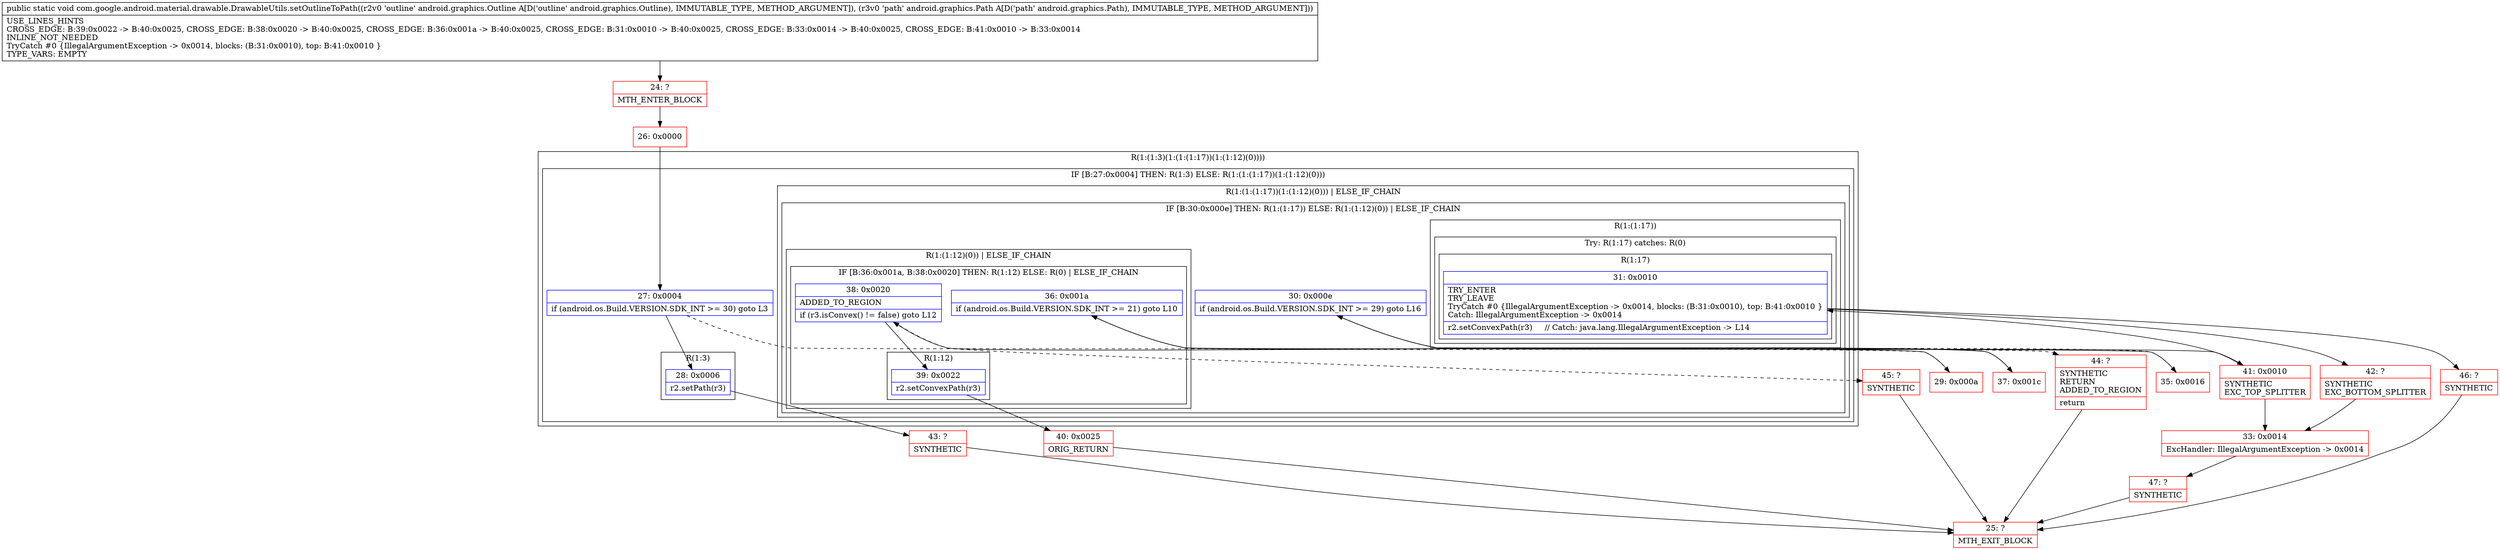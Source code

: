 digraph "CFG forcom.google.android.material.drawable.DrawableUtils.setOutlineToPath(Landroid\/graphics\/Outline;Landroid\/graphics\/Path;)V" {
subgraph cluster_Region_1712977025 {
label = "R(1:(1:3)(1:(1:(1:17))(1:(1:12)(0))))";
node [shape=record,color=blue];
subgraph cluster_IfRegion_1205384704 {
label = "IF [B:27:0x0004] THEN: R(1:3) ELSE: R(1:(1:(1:17))(1:(1:12)(0)))";
node [shape=record,color=blue];
Node_27 [shape=record,label="{27\:\ 0x0004|if (android.os.Build.VERSION.SDK_INT \>= 30) goto L3\l}"];
subgraph cluster_Region_349442326 {
label = "R(1:3)";
node [shape=record,color=blue];
Node_28 [shape=record,label="{28\:\ 0x0006|r2.setPath(r3)\l}"];
}
subgraph cluster_Region_63497659 {
label = "R(1:(1:(1:17))(1:(1:12)(0))) | ELSE_IF_CHAIN\l";
node [shape=record,color=blue];
subgraph cluster_IfRegion_710714559 {
label = "IF [B:30:0x000e] THEN: R(1:(1:17)) ELSE: R(1:(1:12)(0)) | ELSE_IF_CHAIN\l";
node [shape=record,color=blue];
Node_30 [shape=record,label="{30\:\ 0x000e|if (android.os.Build.VERSION.SDK_INT \>= 29) goto L16\l}"];
subgraph cluster_Region_674660162 {
label = "R(1:(1:17))";
node [shape=record,color=blue];
subgraph cluster_TryCatchRegion_484345843 {
label = "Try: R(1:17) catches: R(0)";
node [shape=record,color=blue];
subgraph cluster_Region_1484737774 {
label = "R(1:17)";
node [shape=record,color=blue];
Node_31 [shape=record,label="{31\:\ 0x0010|TRY_ENTER\lTRY_LEAVE\lTryCatch #0 \{IllegalArgumentException \-\> 0x0014, blocks: (B:31:0x0010), top: B:41:0x0010 \}\lCatch: IllegalArgumentException \-\> 0x0014\l|r2.setConvexPath(r3)     \/\/ Catch: java.lang.IllegalArgumentException \-\> L14\l}"];
}
subgraph cluster_Region_399077890 {
label = "R(0) | ExcHandler: IllegalArgumentException \-\> 0x0014\l";
node [shape=record,color=blue];
}
}
}
subgraph cluster_Region_211735510 {
label = "R(1:(1:12)(0)) | ELSE_IF_CHAIN\l";
node [shape=record,color=blue];
subgraph cluster_IfRegion_1679244457 {
label = "IF [B:36:0x001a, B:38:0x0020] THEN: R(1:12) ELSE: R(0) | ELSE_IF_CHAIN\l";
node [shape=record,color=blue];
Node_36 [shape=record,label="{36\:\ 0x001a|if (android.os.Build.VERSION.SDK_INT \>= 21) goto L10\l}"];
Node_38 [shape=record,label="{38\:\ 0x0020|ADDED_TO_REGION\l|if (r3.isConvex() != false) goto L12\l}"];
subgraph cluster_Region_1177355513 {
label = "R(1:12)";
node [shape=record,color=blue];
Node_39 [shape=record,label="{39\:\ 0x0022|r2.setConvexPath(r3)\l}"];
}
subgraph cluster_Region_438839132 {
label = "R(0)";
node [shape=record,color=blue];
}
}
}
}
}
}
}
subgraph cluster_Region_399077890 {
label = "R(0) | ExcHandler: IllegalArgumentException \-\> 0x0014\l";
node [shape=record,color=blue];
}
Node_24 [shape=record,color=red,label="{24\:\ ?|MTH_ENTER_BLOCK\l}"];
Node_26 [shape=record,color=red,label="{26\:\ 0x0000}"];
Node_43 [shape=record,color=red,label="{43\:\ ?|SYNTHETIC\l}"];
Node_25 [shape=record,color=red,label="{25\:\ ?|MTH_EXIT_BLOCK\l}"];
Node_29 [shape=record,color=red,label="{29\:\ 0x000a}"];
Node_35 [shape=record,color=red,label="{35\:\ 0x0016}"];
Node_37 [shape=record,color=red,label="{37\:\ 0x001c}"];
Node_40 [shape=record,color=red,label="{40\:\ 0x0025|ORIG_RETURN\l}"];
Node_45 [shape=record,color=red,label="{45\:\ ?|SYNTHETIC\l}"];
Node_44 [shape=record,color=red,label="{44\:\ ?|SYNTHETIC\lRETURN\lADDED_TO_REGION\l|return\l}"];
Node_41 [shape=record,color=red,label="{41\:\ 0x0010|SYNTHETIC\lEXC_TOP_SPLITTER\l}"];
Node_42 [shape=record,color=red,label="{42\:\ ?|SYNTHETIC\lEXC_BOTTOM_SPLITTER\l}"];
Node_46 [shape=record,color=red,label="{46\:\ ?|SYNTHETIC\l}"];
Node_33 [shape=record,color=red,label="{33\:\ 0x0014|ExcHandler: IllegalArgumentException \-\> 0x0014\l}"];
Node_47 [shape=record,color=red,label="{47\:\ ?|SYNTHETIC\l}"];
MethodNode[shape=record,label="{public static void com.google.android.material.drawable.DrawableUtils.setOutlineToPath((r2v0 'outline' android.graphics.Outline A[D('outline' android.graphics.Outline), IMMUTABLE_TYPE, METHOD_ARGUMENT]), (r3v0 'path' android.graphics.Path A[D('path' android.graphics.Path), IMMUTABLE_TYPE, METHOD_ARGUMENT]))  | USE_LINES_HINTS\lCROSS_EDGE: B:39:0x0022 \-\> B:40:0x0025, CROSS_EDGE: B:38:0x0020 \-\> B:40:0x0025, CROSS_EDGE: B:36:0x001a \-\> B:40:0x0025, CROSS_EDGE: B:31:0x0010 \-\> B:40:0x0025, CROSS_EDGE: B:33:0x0014 \-\> B:40:0x0025, CROSS_EDGE: B:41:0x0010 \-\> B:33:0x0014\lINLINE_NOT_NEEDED\lTryCatch #0 \{IllegalArgumentException \-\> 0x0014, blocks: (B:31:0x0010), top: B:41:0x0010 \}\lTYPE_VARS: EMPTY\l}"];
MethodNode -> Node_24;Node_27 -> Node_28;
Node_27 -> Node_29[style=dashed];
Node_28 -> Node_43;
Node_30 -> Node_35[style=dashed];
Node_30 -> Node_41;
Node_31 -> Node_42;
Node_31 -> Node_46;
Node_36 -> Node_37;
Node_36 -> Node_44[style=dashed];
Node_38 -> Node_39;
Node_38 -> Node_45[style=dashed];
Node_39 -> Node_40;
Node_24 -> Node_26;
Node_26 -> Node_27;
Node_43 -> Node_25;
Node_29 -> Node_30;
Node_35 -> Node_36;
Node_37 -> Node_38;
Node_40 -> Node_25;
Node_45 -> Node_25;
Node_44 -> Node_25;
Node_41 -> Node_31;
Node_41 -> Node_33;
Node_42 -> Node_33;
Node_46 -> Node_25;
Node_33 -> Node_47;
Node_47 -> Node_25;
}

